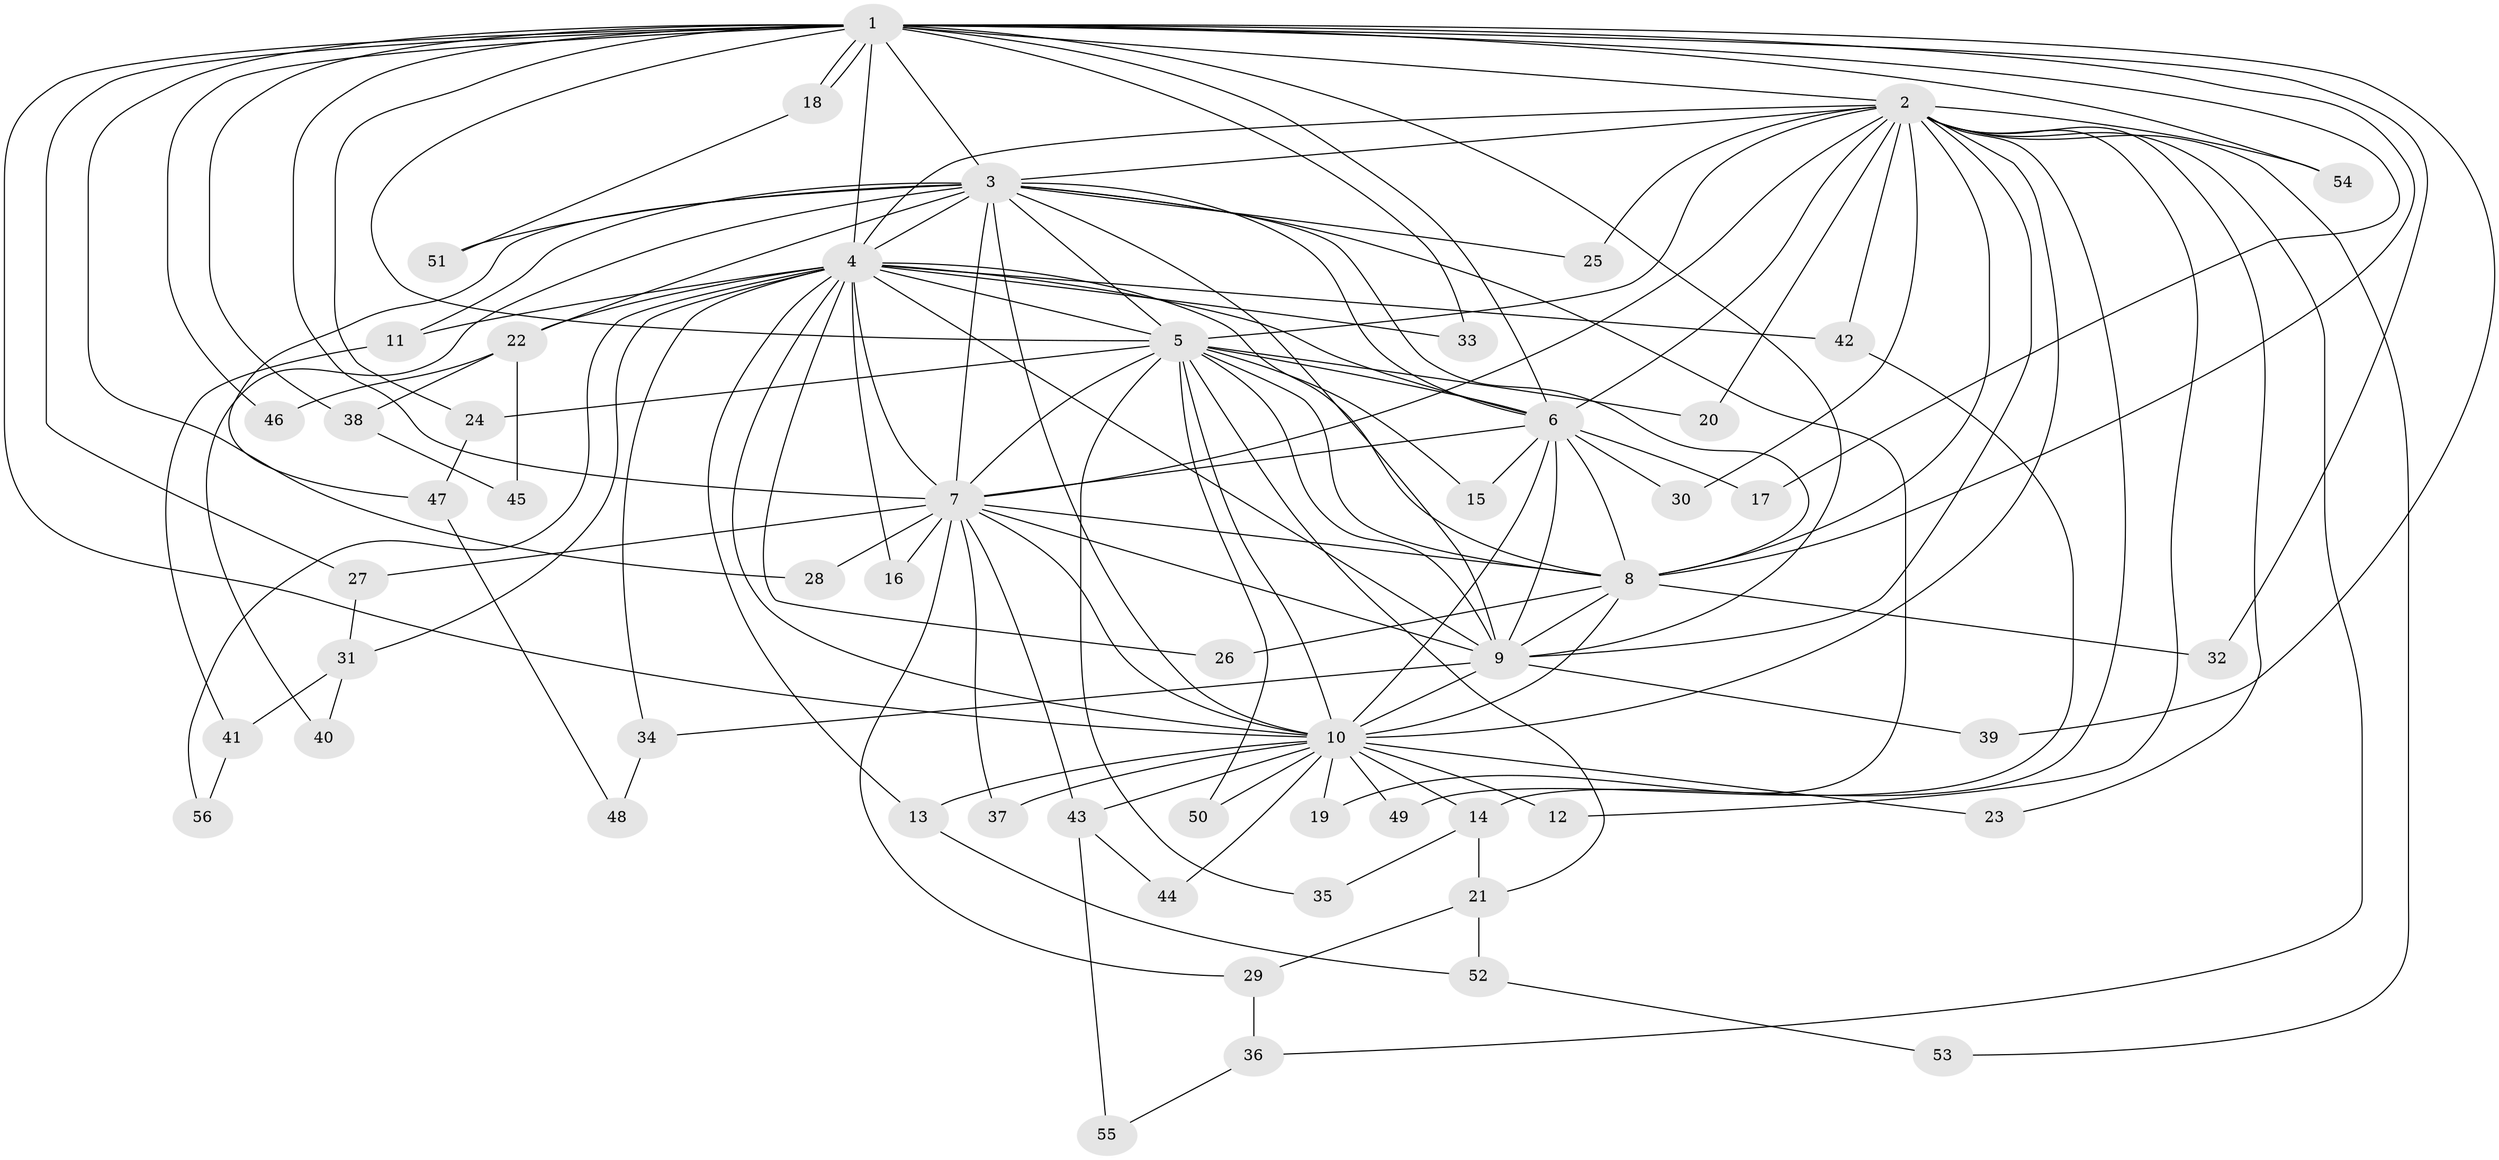 // coarse degree distribution, {26: 0.03571428571428571, 3: 0.14285714285714285, 1: 0.35714285714285715, 6: 0.03571428571428571, 2: 0.42857142857142855}
// Generated by graph-tools (version 1.1) at 2025/49/03/04/25 22:49:36]
// undirected, 56 vertices, 137 edges
graph export_dot {
  node [color=gray90,style=filled];
  1;
  2;
  3;
  4;
  5;
  6;
  7;
  8;
  9;
  10;
  11;
  12;
  13;
  14;
  15;
  16;
  17;
  18;
  19;
  20;
  21;
  22;
  23;
  24;
  25;
  26;
  27;
  28;
  29;
  30;
  31;
  32;
  33;
  34;
  35;
  36;
  37;
  38;
  39;
  40;
  41;
  42;
  43;
  44;
  45;
  46;
  47;
  48;
  49;
  50;
  51;
  52;
  53;
  54;
  55;
  56;
  1 -- 2;
  1 -- 3;
  1 -- 4;
  1 -- 5;
  1 -- 6;
  1 -- 7;
  1 -- 8;
  1 -- 9;
  1 -- 10;
  1 -- 17;
  1 -- 18;
  1 -- 18;
  1 -- 24;
  1 -- 27;
  1 -- 28;
  1 -- 32;
  1 -- 33;
  1 -- 38;
  1 -- 39;
  1 -- 46;
  1 -- 54;
  2 -- 3;
  2 -- 4;
  2 -- 5;
  2 -- 6;
  2 -- 7;
  2 -- 8;
  2 -- 9;
  2 -- 10;
  2 -- 12;
  2 -- 14;
  2 -- 20;
  2 -- 23;
  2 -- 25;
  2 -- 30;
  2 -- 36;
  2 -- 42;
  2 -- 53;
  2 -- 54;
  3 -- 4;
  3 -- 5;
  3 -- 6;
  3 -- 7;
  3 -- 8;
  3 -- 9;
  3 -- 10;
  3 -- 11;
  3 -- 19;
  3 -- 22;
  3 -- 25;
  3 -- 40;
  3 -- 47;
  3 -- 51;
  4 -- 5;
  4 -- 6;
  4 -- 7;
  4 -- 8;
  4 -- 9;
  4 -- 10;
  4 -- 11;
  4 -- 13;
  4 -- 16;
  4 -- 22;
  4 -- 26;
  4 -- 31;
  4 -- 33;
  4 -- 34;
  4 -- 42;
  4 -- 56;
  5 -- 6;
  5 -- 7;
  5 -- 8;
  5 -- 9;
  5 -- 10;
  5 -- 15;
  5 -- 20;
  5 -- 21;
  5 -- 24;
  5 -- 35;
  5 -- 50;
  6 -- 7;
  6 -- 8;
  6 -- 9;
  6 -- 10;
  6 -- 15;
  6 -- 17;
  6 -- 30;
  7 -- 8;
  7 -- 9;
  7 -- 10;
  7 -- 16;
  7 -- 27;
  7 -- 28;
  7 -- 29;
  7 -- 37;
  7 -- 43;
  8 -- 9;
  8 -- 10;
  8 -- 26;
  8 -- 32;
  9 -- 10;
  9 -- 34;
  9 -- 39;
  10 -- 12;
  10 -- 13;
  10 -- 14;
  10 -- 19;
  10 -- 23;
  10 -- 37;
  10 -- 43;
  10 -- 44;
  10 -- 49;
  10 -- 50;
  11 -- 41;
  13 -- 52;
  14 -- 21;
  14 -- 35;
  18 -- 51;
  21 -- 29;
  21 -- 52;
  22 -- 38;
  22 -- 45;
  22 -- 46;
  24 -- 47;
  27 -- 31;
  29 -- 36;
  31 -- 40;
  31 -- 41;
  34 -- 48;
  36 -- 55;
  38 -- 45;
  41 -- 56;
  42 -- 49;
  43 -- 44;
  43 -- 55;
  47 -- 48;
  52 -- 53;
}
